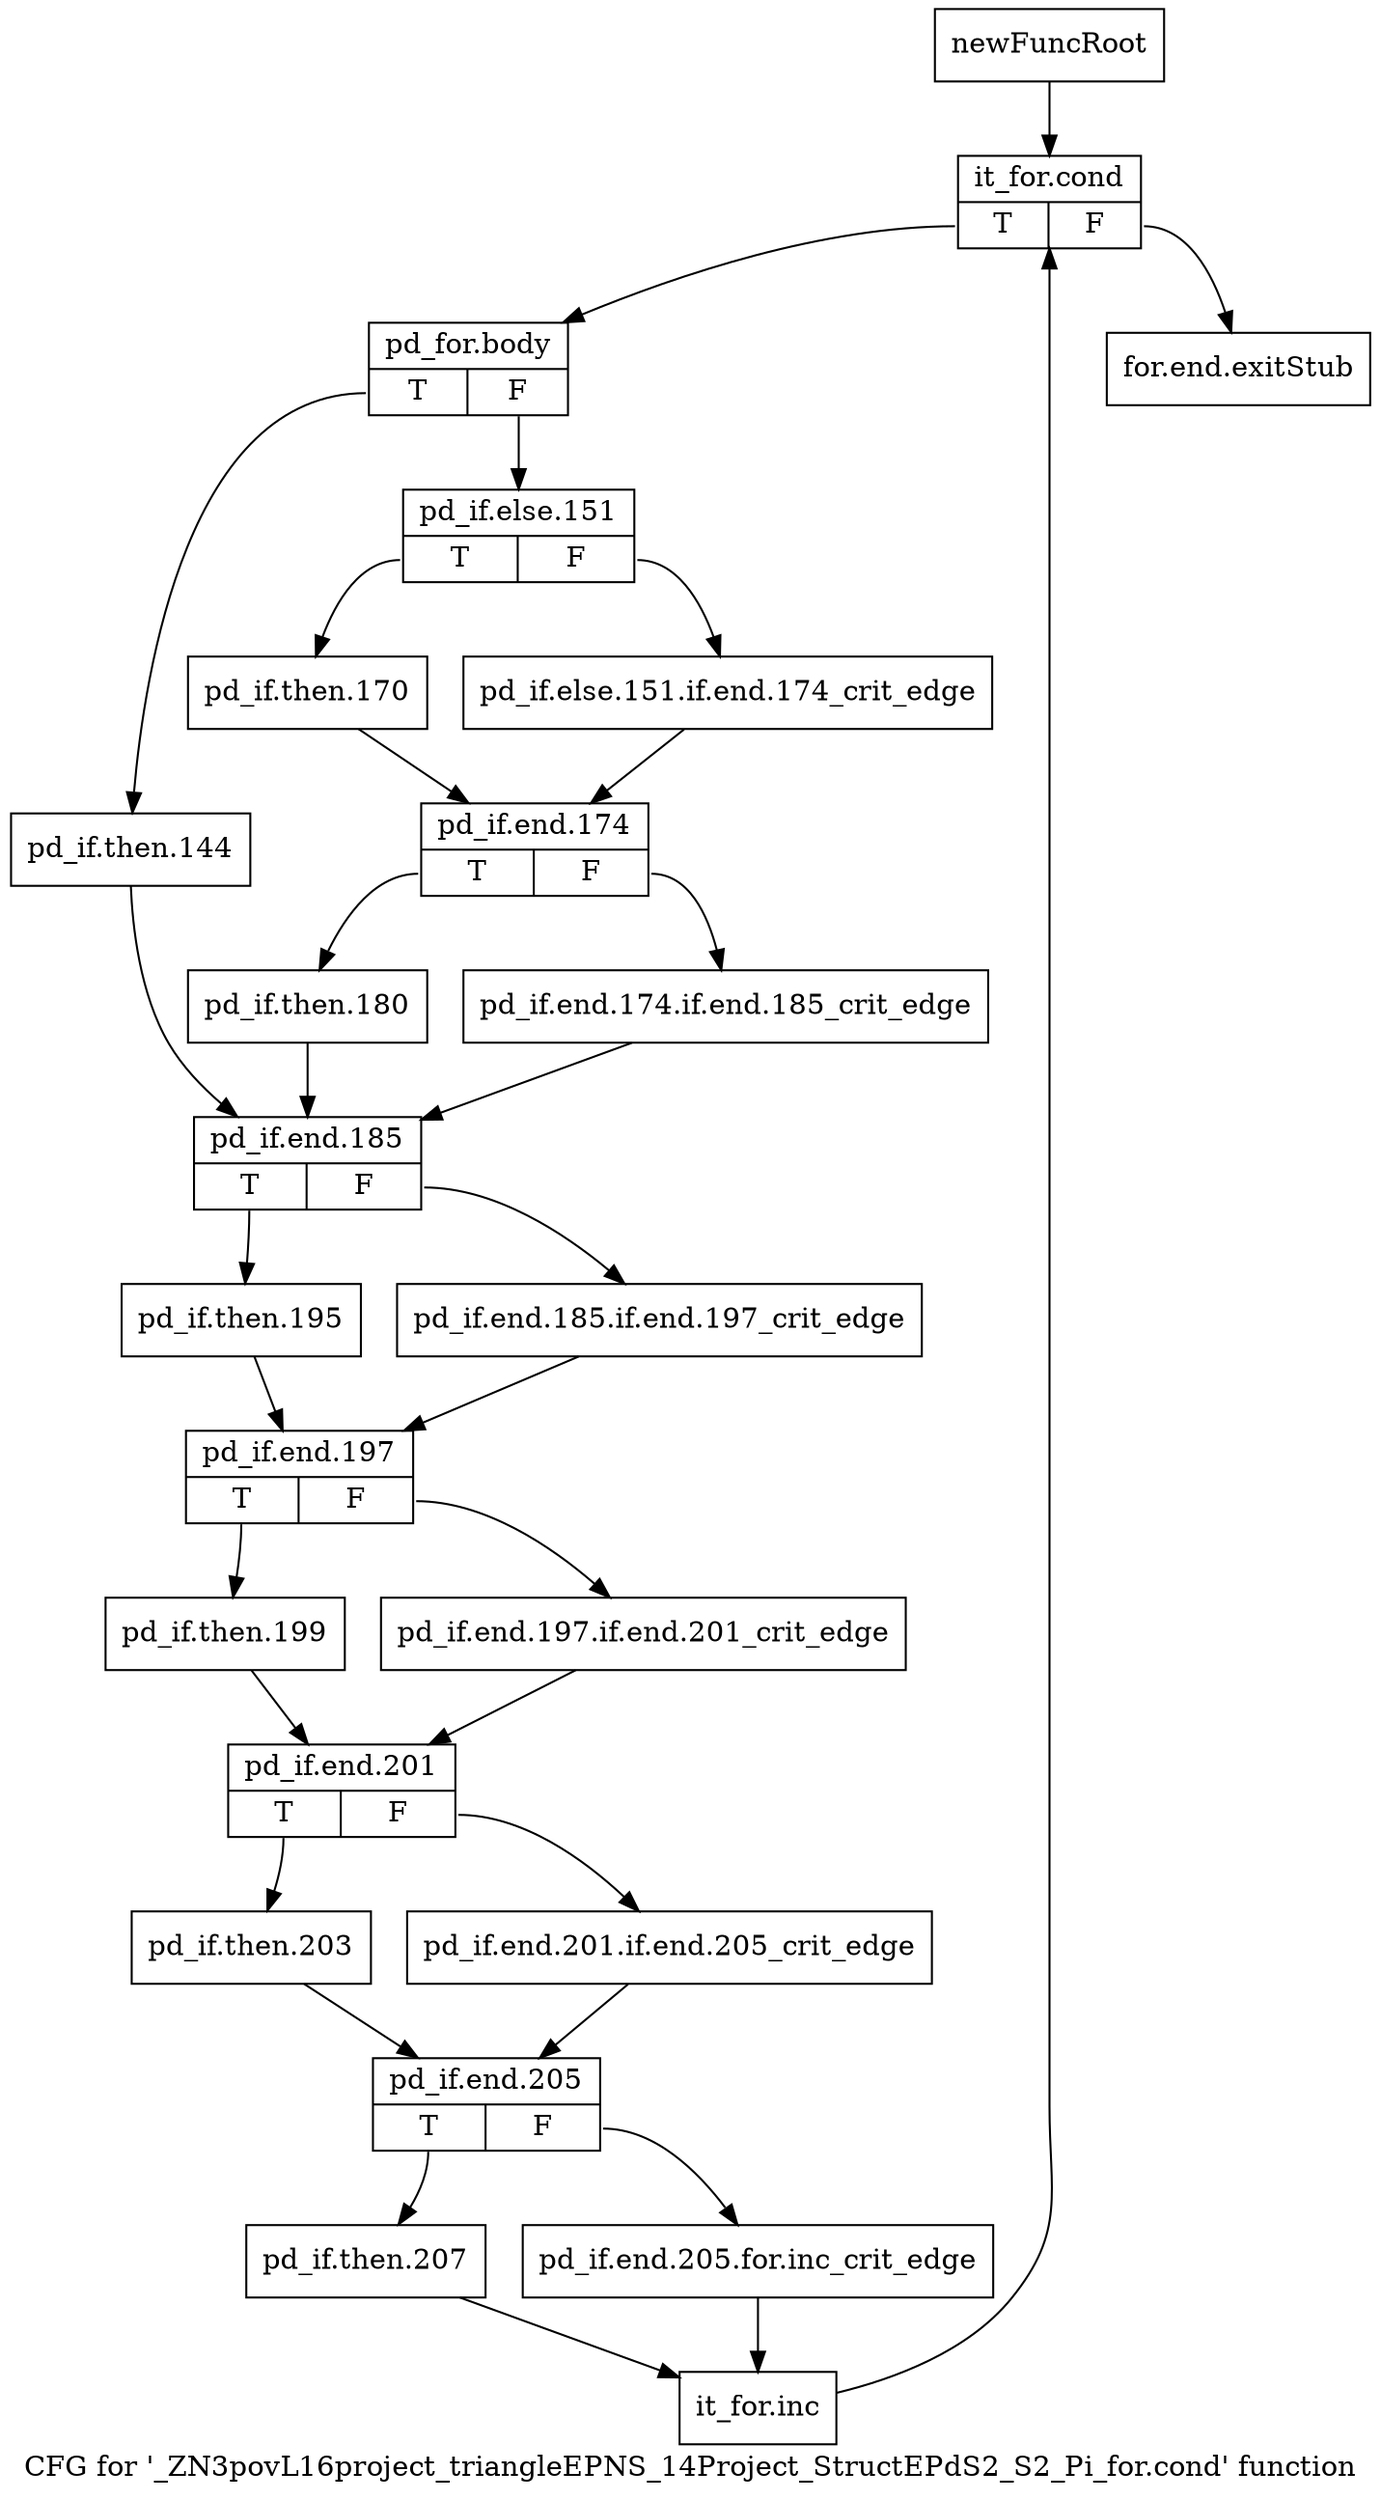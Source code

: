 digraph "CFG for '_ZN3povL16project_triangleEPNS_14Project_StructEPdS2_S2_Pi_for.cond' function" {
	label="CFG for '_ZN3povL16project_triangleEPNS_14Project_StructEPdS2_S2_Pi_for.cond' function";

	Node0x2568ba0 [shape=record,label="{newFuncRoot}"];
	Node0x2568ba0 -> Node0x2568c40;
	Node0x2568bf0 [shape=record,label="{for.end.exitStub}"];
	Node0x2568c40 [shape=record,label="{it_for.cond|{<s0>T|<s1>F}}"];
	Node0x2568c40:s0 -> Node0x2568c90;
	Node0x2568c40:s1 -> Node0x2568bf0;
	Node0x2568c90 [shape=record,label="{pd_for.body|{<s0>T|<s1>F}}"];
	Node0x2568c90:s0 -> Node0x2568ec0;
	Node0x2568c90:s1 -> Node0x2568ce0;
	Node0x2568ce0 [shape=record,label="{pd_if.else.151|{<s0>T|<s1>F}}"];
	Node0x2568ce0:s0 -> Node0x2568d80;
	Node0x2568ce0:s1 -> Node0x2568d30;
	Node0x2568d30 [shape=record,label="{pd_if.else.151.if.end.174_crit_edge}"];
	Node0x2568d30 -> Node0x2568dd0;
	Node0x2568d80 [shape=record,label="{pd_if.then.170}"];
	Node0x2568d80 -> Node0x2568dd0;
	Node0x2568dd0 [shape=record,label="{pd_if.end.174|{<s0>T|<s1>F}}"];
	Node0x2568dd0:s0 -> Node0x2568e70;
	Node0x2568dd0:s1 -> Node0x2568e20;
	Node0x2568e20 [shape=record,label="{pd_if.end.174.if.end.185_crit_edge}"];
	Node0x2568e20 -> Node0x2568f10;
	Node0x2568e70 [shape=record,label="{pd_if.then.180}"];
	Node0x2568e70 -> Node0x2568f10;
	Node0x2568ec0 [shape=record,label="{pd_if.then.144}"];
	Node0x2568ec0 -> Node0x2568f10;
	Node0x2568f10 [shape=record,label="{pd_if.end.185|{<s0>T|<s1>F}}"];
	Node0x2568f10:s0 -> Node0x2568fb0;
	Node0x2568f10:s1 -> Node0x2568f60;
	Node0x2568f60 [shape=record,label="{pd_if.end.185.if.end.197_crit_edge}"];
	Node0x2568f60 -> Node0x2569000;
	Node0x2568fb0 [shape=record,label="{pd_if.then.195}"];
	Node0x2568fb0 -> Node0x2569000;
	Node0x2569000 [shape=record,label="{pd_if.end.197|{<s0>T|<s1>F}}"];
	Node0x2569000:s0 -> Node0x25690a0;
	Node0x2569000:s1 -> Node0x2569050;
	Node0x2569050 [shape=record,label="{pd_if.end.197.if.end.201_crit_edge}"];
	Node0x2569050 -> Node0x25690f0;
	Node0x25690a0 [shape=record,label="{pd_if.then.199}"];
	Node0x25690a0 -> Node0x25690f0;
	Node0x25690f0 [shape=record,label="{pd_if.end.201|{<s0>T|<s1>F}}"];
	Node0x25690f0:s0 -> Node0x2569190;
	Node0x25690f0:s1 -> Node0x2569140;
	Node0x2569140 [shape=record,label="{pd_if.end.201.if.end.205_crit_edge}"];
	Node0x2569140 -> Node0x25691e0;
	Node0x2569190 [shape=record,label="{pd_if.then.203}"];
	Node0x2569190 -> Node0x25691e0;
	Node0x25691e0 [shape=record,label="{pd_if.end.205|{<s0>T|<s1>F}}"];
	Node0x25691e0:s0 -> Node0x2569280;
	Node0x25691e0:s1 -> Node0x2569230;
	Node0x2569230 [shape=record,label="{pd_if.end.205.for.inc_crit_edge}"];
	Node0x2569230 -> Node0x25692d0;
	Node0x2569280 [shape=record,label="{pd_if.then.207}"];
	Node0x2569280 -> Node0x25692d0;
	Node0x25692d0 [shape=record,label="{it_for.inc}"];
	Node0x25692d0 -> Node0x2568c40;
}

